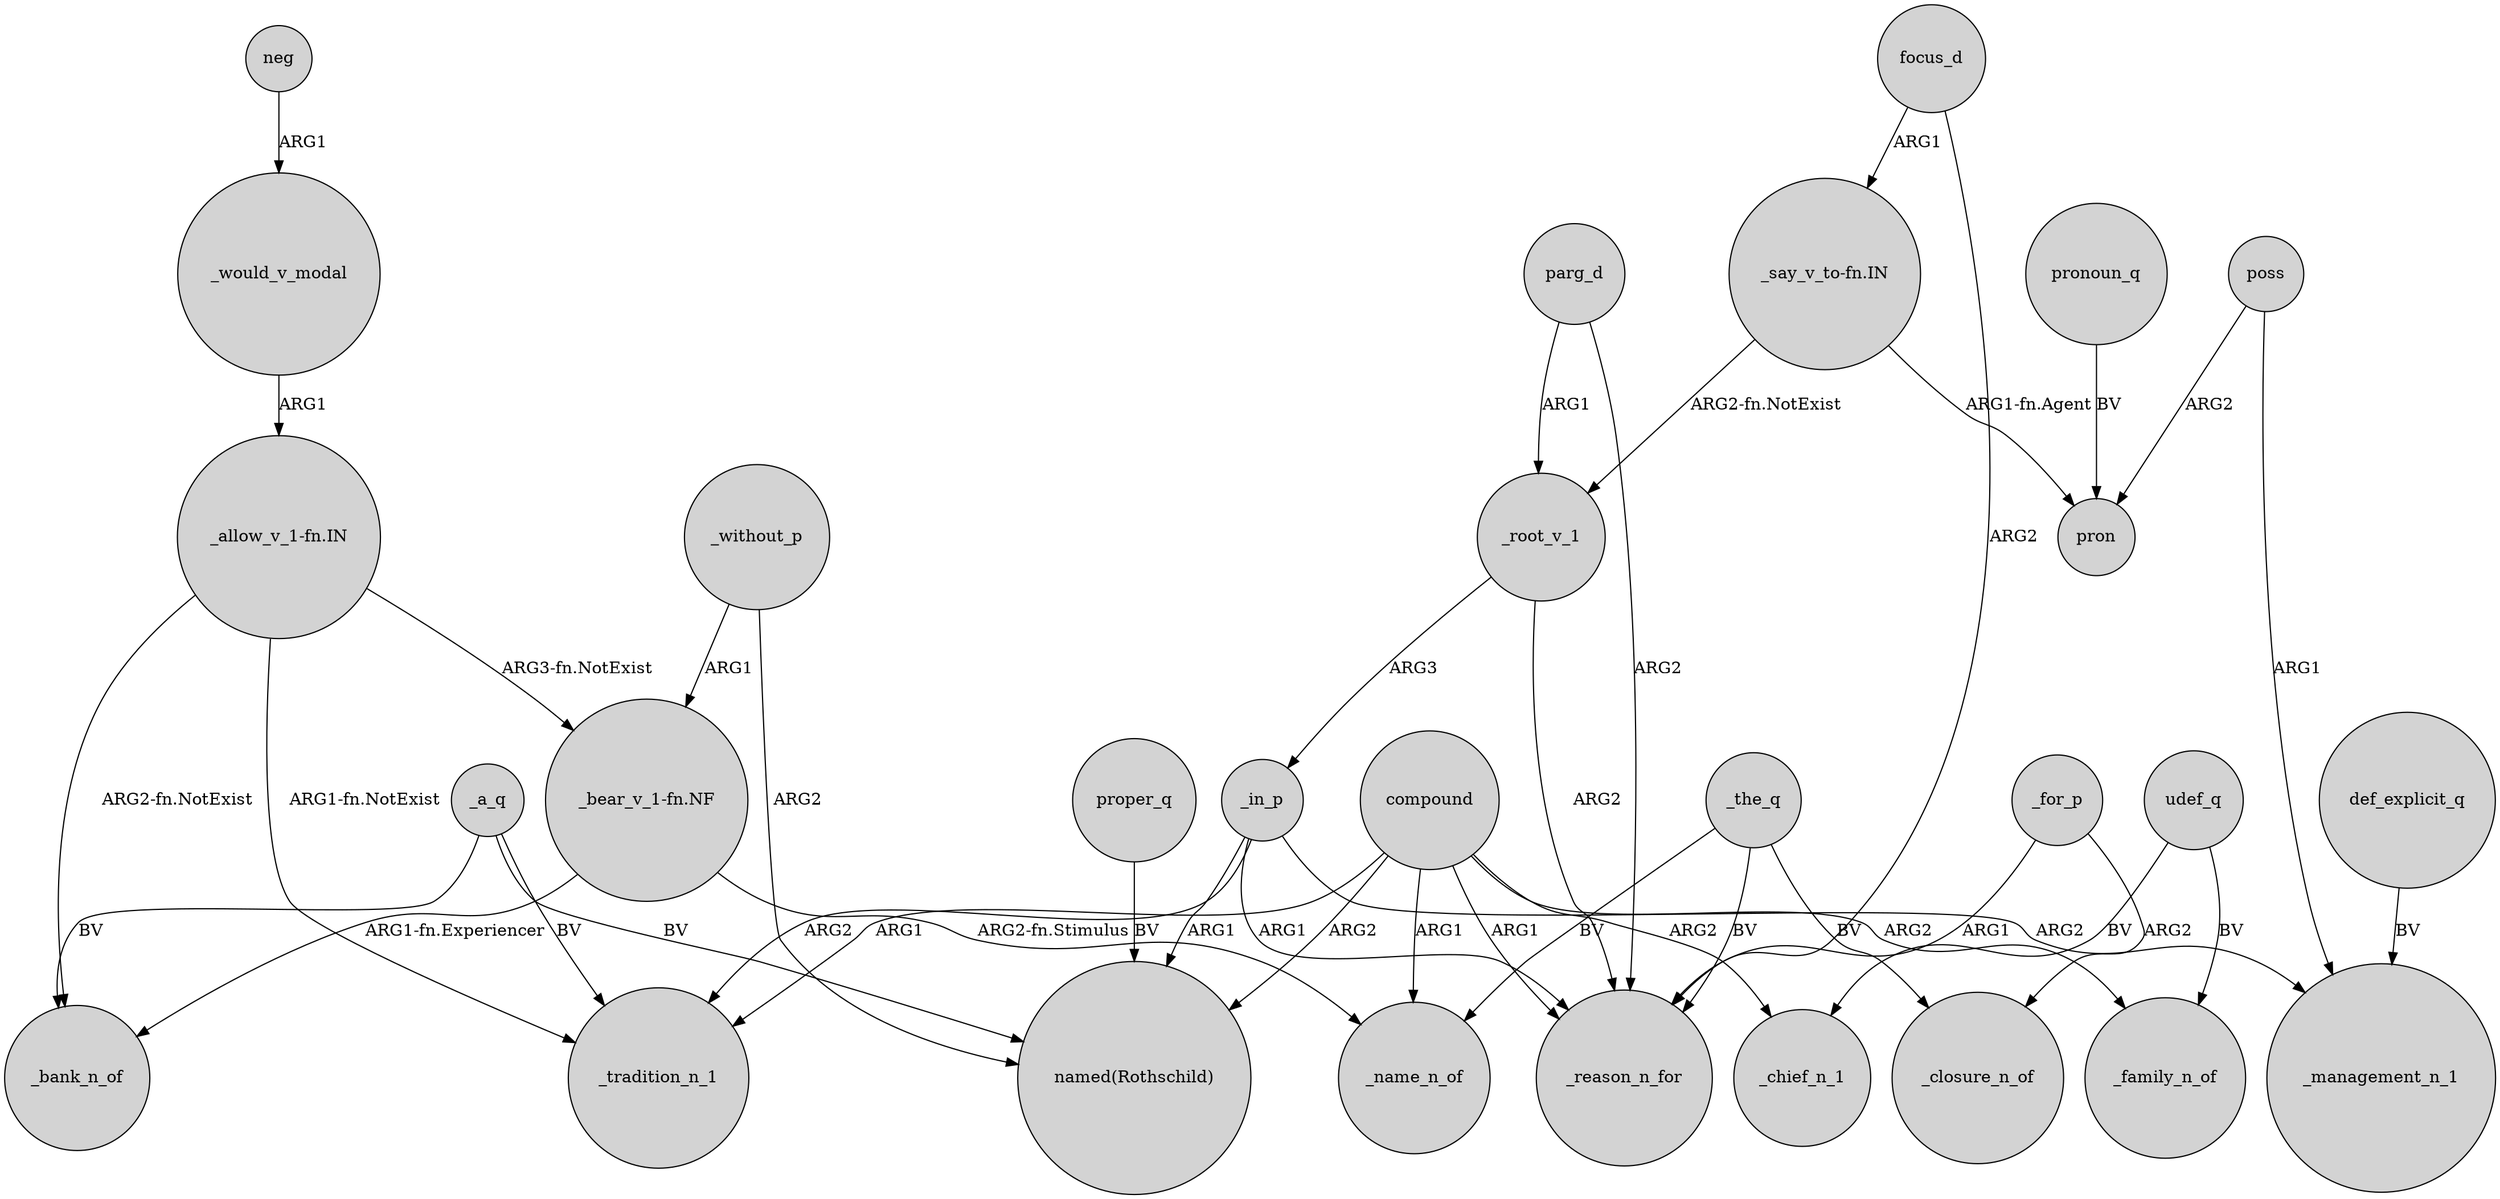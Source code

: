 digraph {
	node [shape=circle style=filled]
	"_bear_v_1-fn.NF" -> _bank_n_of [label="ARG1-fn.Experiencer"]
	_root_v_1 -> _in_p [label=ARG3]
	compound -> _tradition_n_1 [label=ARG1]
	neg -> _would_v_modal [label=ARG1]
	proper_q -> "named(Rothschild)" [label=BV]
	poss -> pron [label=ARG2]
	_in_p -> "named(Rothschild)" [label=ARG1]
	"_allow_v_1-fn.IN" -> _tradition_n_1 [label="ARG1-fn.NotExist"]
	_the_q -> _closure_n_of [label=BV]
	"_allow_v_1-fn.IN" -> _bank_n_of [label="ARG2-fn.NotExist"]
	focus_d -> _reason_n_for [label=ARG2]
	compound -> _reason_n_for [label=ARG1]
	compound -> _family_n_of [label=ARG2]
	_for_p -> _reason_n_for [label=ARG1]
	compound -> _chief_n_1 [label=ARG2]
	"_allow_v_1-fn.IN" -> "_bear_v_1-fn.NF" [label="ARG3-fn.NotExist"]
	parg_d -> _root_v_1 [label=ARG1]
	pronoun_q -> pron [label=BV]
	_in_p -> _tradition_n_1 [label=ARG2]
	poss -> _management_n_1 [label=ARG1]
	_a_q -> "named(Rothschild)" [label=BV]
	udef_q -> _chief_n_1 [label=BV]
	"_say_v_to-fn.IN" -> _root_v_1 [label="ARG2-fn.NotExist"]
	_would_v_modal -> "_allow_v_1-fn.IN" [label=ARG1]
	def_explicit_q -> _management_n_1 [label=BV]
	_without_p -> "_bear_v_1-fn.NF" [label=ARG1]
	"_bear_v_1-fn.NF" -> _name_n_of [label="ARG2-fn.Stimulus"]
	_for_p -> _closure_n_of [label=ARG2]
	compound -> "named(Rothschild)" [label=ARG2]
	_root_v_1 -> _reason_n_for [label=ARG2]
	"_say_v_to-fn.IN" -> pron [label="ARG1-fn.Agent"]
	compound -> _name_n_of [label=ARG1]
	_in_p -> _management_n_1 [label=ARG2]
	_a_q -> _tradition_n_1 [label=BV]
	_without_p -> "named(Rothschild)" [label=ARG2]
	parg_d -> _reason_n_for [label=ARG2]
	_in_p -> _reason_n_for [label=ARG1]
	_the_q -> _name_n_of [label=BV]
	udef_q -> _family_n_of [label=BV]
	_the_q -> _reason_n_for [label=BV]
	_a_q -> _bank_n_of [label=BV]
	focus_d -> "_say_v_to-fn.IN" [label=ARG1]
}
